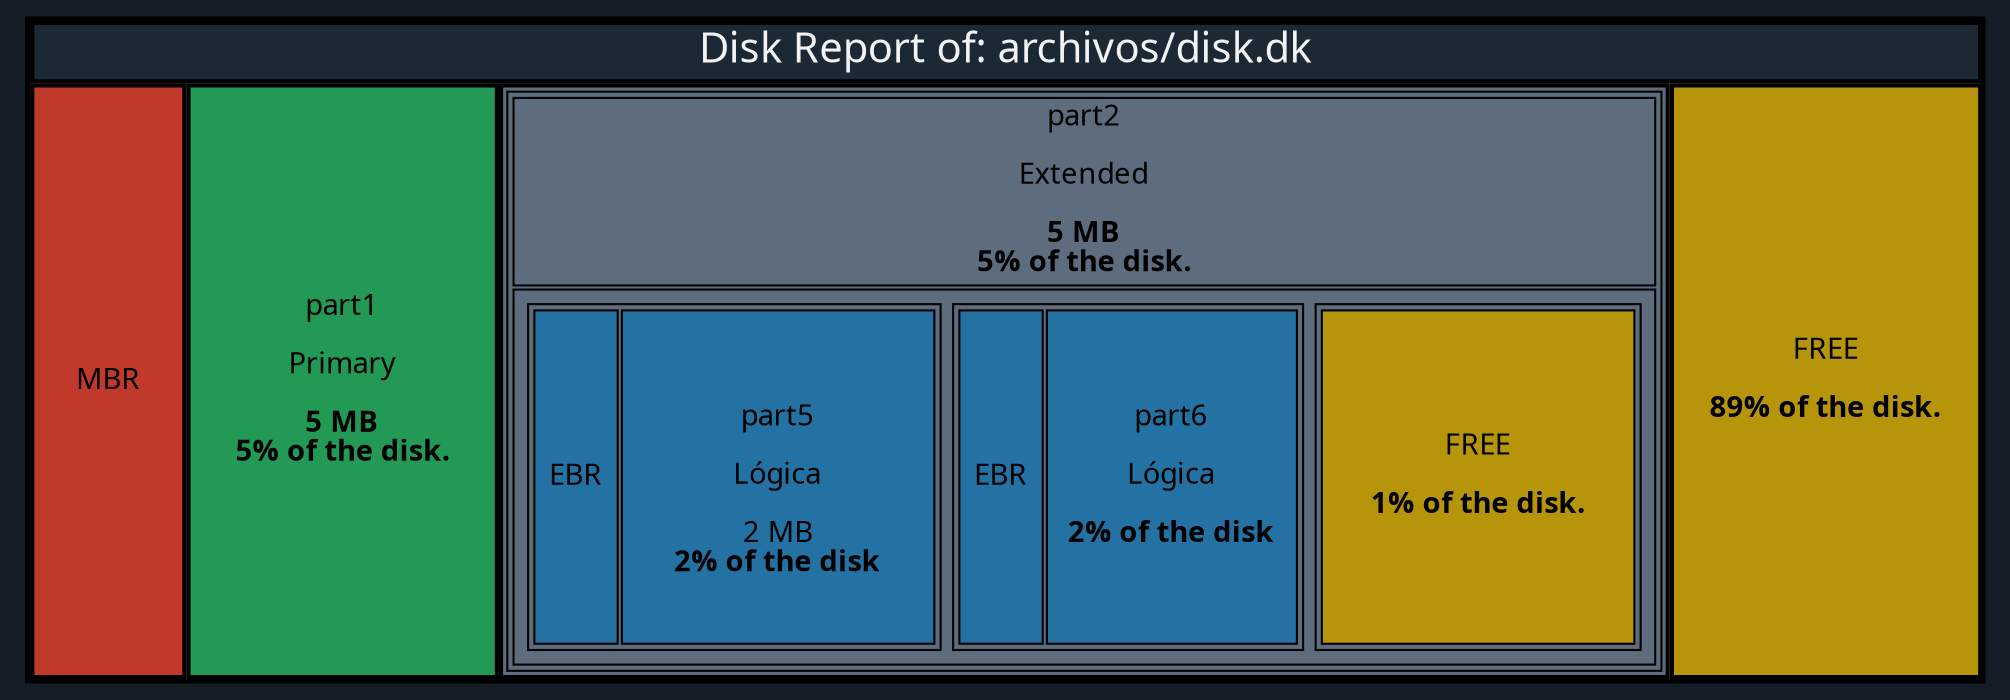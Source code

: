digraph G {
graph[bgcolor="#141D26" margin=0]
rankdir="TB";
node [shape=plaintext fontname= "Ubuntu" fontsize="14"];
edge [style="invis"];

"Disk report" [ label = <<TABLE CELLBORDER="2" BGCOLOR="BLACK" BORDER="2" COLOR="BLACK"  CELLSPACING="0">

<TR><TD BGCOLOR="#1c2833" COLSPAN="100"><FONT POINT-SIZE="20" COLOR="#f2f3f4">Disk Report of: 	archivos/disk.dk</FONT></TD></TR><TR>

<TD HEIGHT="150" WIDTH="75" BGCOLOR="#c0392b">MBR</TD>

<TD HEIGHT="160" WIDTH="150" BGCOLOR="#229954">part1<br/><br/>Primary<br/><br/><b>5 MB</b><br/><b>5% of the disk.</b><br/></TD>
<TD HEIGHT="160" WIDTH="150" BGCOLOR="#5d6d7e"><TABLE ALIGN="LEFT"><TR><TD>part2<br/><br/>Extended<br/><br/><b>5 MB</b><br/><b>5% of the disk.</b><br/></TD>
</TR><TR>
<TD>
<TABLE BORDER="0">
<TR>
<TD><TABLE BORDER="1"><TR>
<TD HEIGHT="160" WIDTH="40" BGCOLOR="#2471a3">EBR</TD><TD HEIGHT="160" WIDTH="150" BGCOLOR="#2471a3"><br/>part5<br/><br/>Lógica<br/><br/>2 MB<br/><b>2% of the disk</b>
<br/>
</TD></TR></TABLE></TD>

<TD><TABLE BORDER="1"><TR>
<TD HEIGHT="160" WIDTH="40" BGCOLOR="#2471a3">EBR</TD><TD HEIGHT="160" WIDTH="120" BGCOLOR="#2471a3">part6<br/><br/>Lógica<br/><br/><b>2% of the disk</b>
<br/>
</TD></TR></TABLE></TD>

<TD><TABLE BORDER="1"><TR>
<TD HEIGHT="160" WIDTH="150" BGCOLOR="#b7950b">FREE<br/><br/><b>1% of the disk.</b></TD>
</TR></TABLE></TD></TR>
</TABLE>
</TD>

</TR>
</TABLE>
</TD><TD HEIGHT="160" WIDTH="150" BGCOLOR="#b7950b">FREE<br/><br/><b>89% of the disk.</b></TD>

</TR>

</TABLE>>];
}